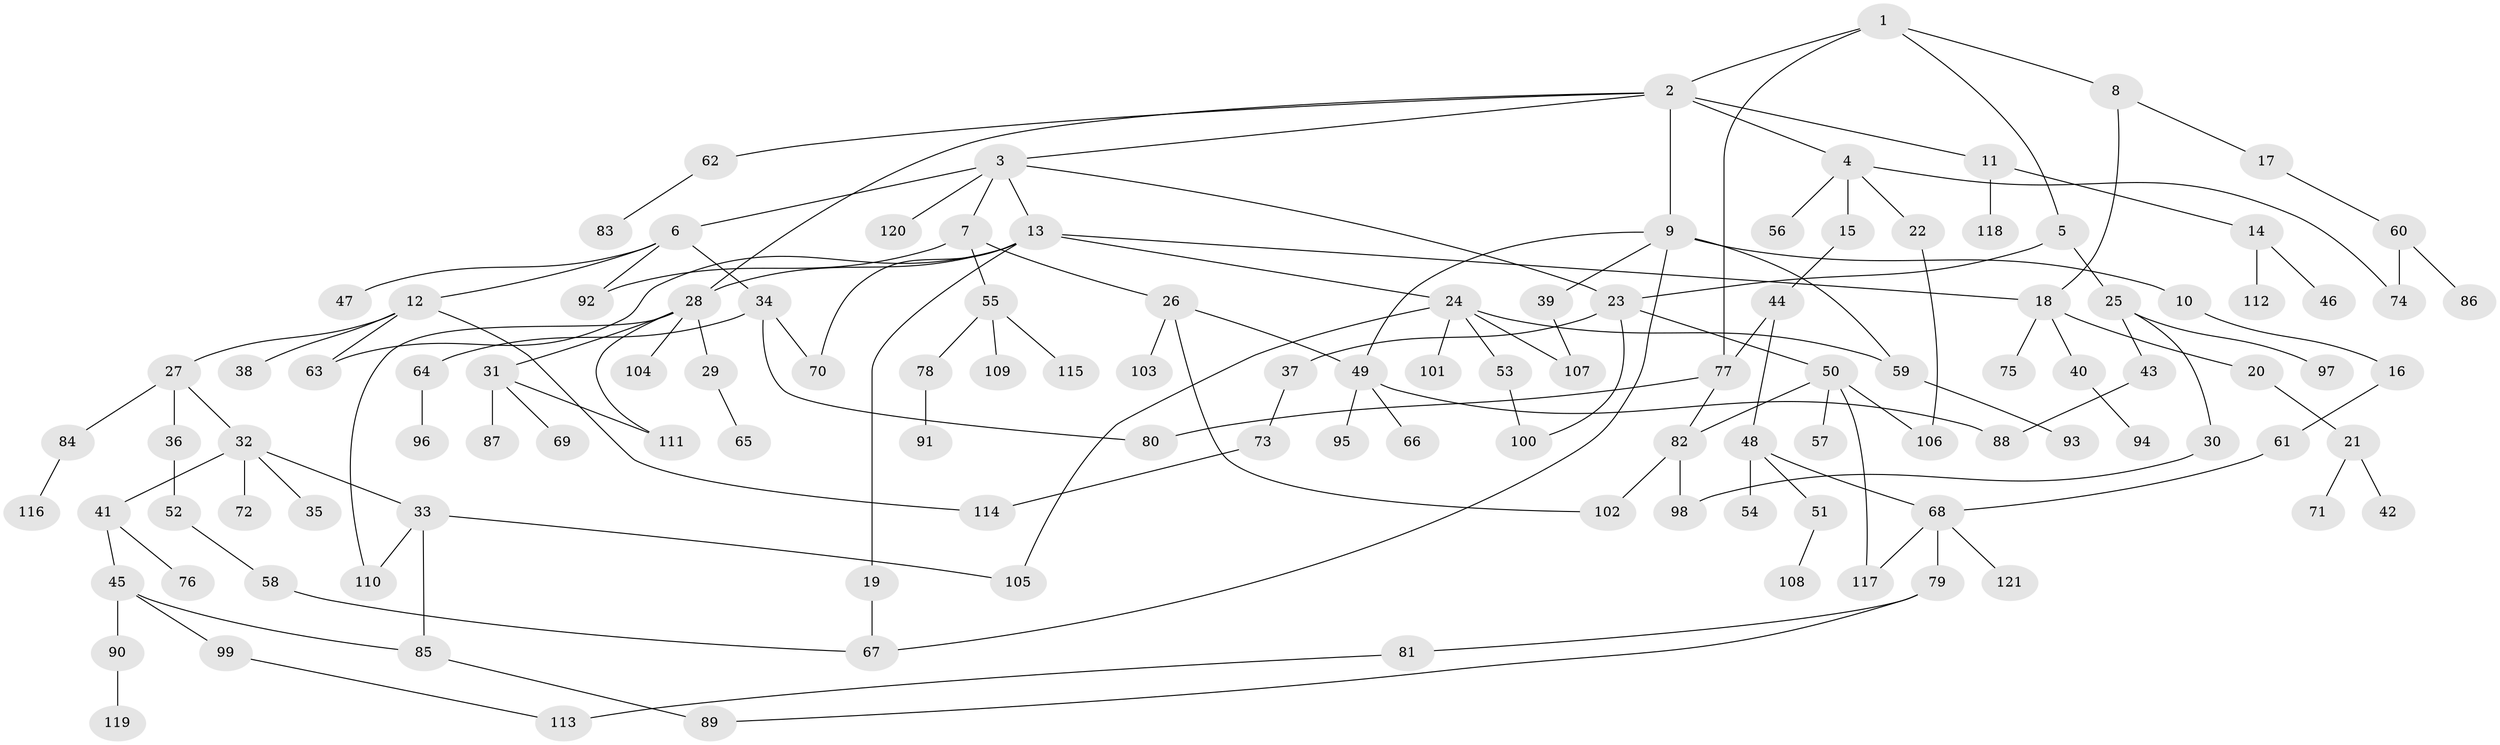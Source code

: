 // coarse degree distribution, {4: 0.2, 7: 0.023529411764705882, 3: 0.12941176470588237, 6: 0.011764705882352941, 2: 0.38823529411764707, 5: 0.047058823529411764, 1: 0.2}
// Generated by graph-tools (version 1.1) at 2025/36/03/04/25 23:36:07]
// undirected, 121 vertices, 149 edges
graph export_dot {
  node [color=gray90,style=filled];
  1;
  2;
  3;
  4;
  5;
  6;
  7;
  8;
  9;
  10;
  11;
  12;
  13;
  14;
  15;
  16;
  17;
  18;
  19;
  20;
  21;
  22;
  23;
  24;
  25;
  26;
  27;
  28;
  29;
  30;
  31;
  32;
  33;
  34;
  35;
  36;
  37;
  38;
  39;
  40;
  41;
  42;
  43;
  44;
  45;
  46;
  47;
  48;
  49;
  50;
  51;
  52;
  53;
  54;
  55;
  56;
  57;
  58;
  59;
  60;
  61;
  62;
  63;
  64;
  65;
  66;
  67;
  68;
  69;
  70;
  71;
  72;
  73;
  74;
  75;
  76;
  77;
  78;
  79;
  80;
  81;
  82;
  83;
  84;
  85;
  86;
  87;
  88;
  89;
  90;
  91;
  92;
  93;
  94;
  95;
  96;
  97;
  98;
  99;
  100;
  101;
  102;
  103;
  104;
  105;
  106;
  107;
  108;
  109;
  110;
  111;
  112;
  113;
  114;
  115;
  116;
  117;
  118;
  119;
  120;
  121;
  1 -- 2;
  1 -- 5;
  1 -- 8;
  1 -- 77;
  2 -- 3;
  2 -- 4;
  2 -- 9;
  2 -- 11;
  2 -- 62;
  2 -- 28;
  3 -- 6;
  3 -- 7;
  3 -- 13;
  3 -- 120;
  3 -- 23;
  4 -- 15;
  4 -- 22;
  4 -- 56;
  4 -- 74;
  5 -- 23;
  5 -- 25;
  6 -- 12;
  6 -- 34;
  6 -- 47;
  6 -- 92;
  7 -- 26;
  7 -- 55;
  7 -- 92;
  8 -- 17;
  8 -- 18;
  9 -- 10;
  9 -- 39;
  9 -- 59;
  9 -- 67;
  9 -- 49;
  10 -- 16;
  11 -- 14;
  11 -- 118;
  12 -- 27;
  12 -- 38;
  12 -- 114;
  12 -- 63;
  13 -- 18;
  13 -- 19;
  13 -- 24;
  13 -- 28;
  13 -- 63;
  13 -- 70;
  14 -- 46;
  14 -- 112;
  15 -- 44;
  16 -- 61;
  17 -- 60;
  18 -- 20;
  18 -- 40;
  18 -- 75;
  19 -- 67;
  20 -- 21;
  21 -- 42;
  21 -- 71;
  22 -- 106;
  23 -- 37;
  23 -- 50;
  23 -- 100;
  24 -- 53;
  24 -- 101;
  24 -- 105;
  24 -- 107;
  24 -- 59;
  25 -- 30;
  25 -- 43;
  25 -- 97;
  26 -- 49;
  26 -- 102;
  26 -- 103;
  27 -- 32;
  27 -- 36;
  27 -- 84;
  28 -- 29;
  28 -- 31;
  28 -- 104;
  28 -- 110;
  28 -- 111;
  29 -- 65;
  30 -- 98;
  31 -- 69;
  31 -- 87;
  31 -- 111;
  32 -- 33;
  32 -- 35;
  32 -- 41;
  32 -- 72;
  33 -- 85;
  33 -- 110;
  33 -- 105;
  34 -- 64;
  34 -- 70;
  34 -- 80;
  36 -- 52;
  37 -- 73;
  39 -- 107;
  40 -- 94;
  41 -- 45;
  41 -- 76;
  43 -- 88;
  44 -- 48;
  44 -- 77;
  45 -- 85;
  45 -- 90;
  45 -- 99;
  48 -- 51;
  48 -- 54;
  48 -- 68;
  49 -- 66;
  49 -- 88;
  49 -- 95;
  50 -- 57;
  50 -- 106;
  50 -- 117;
  50 -- 82;
  51 -- 108;
  52 -- 58;
  53 -- 100;
  55 -- 78;
  55 -- 109;
  55 -- 115;
  58 -- 67;
  59 -- 93;
  60 -- 74;
  60 -- 86;
  61 -- 68;
  62 -- 83;
  64 -- 96;
  68 -- 79;
  68 -- 121;
  68 -- 117;
  73 -- 114;
  77 -- 80;
  77 -- 82;
  78 -- 91;
  79 -- 81;
  79 -- 89;
  81 -- 113;
  82 -- 102;
  82 -- 98;
  84 -- 116;
  85 -- 89;
  90 -- 119;
  99 -- 113;
}
